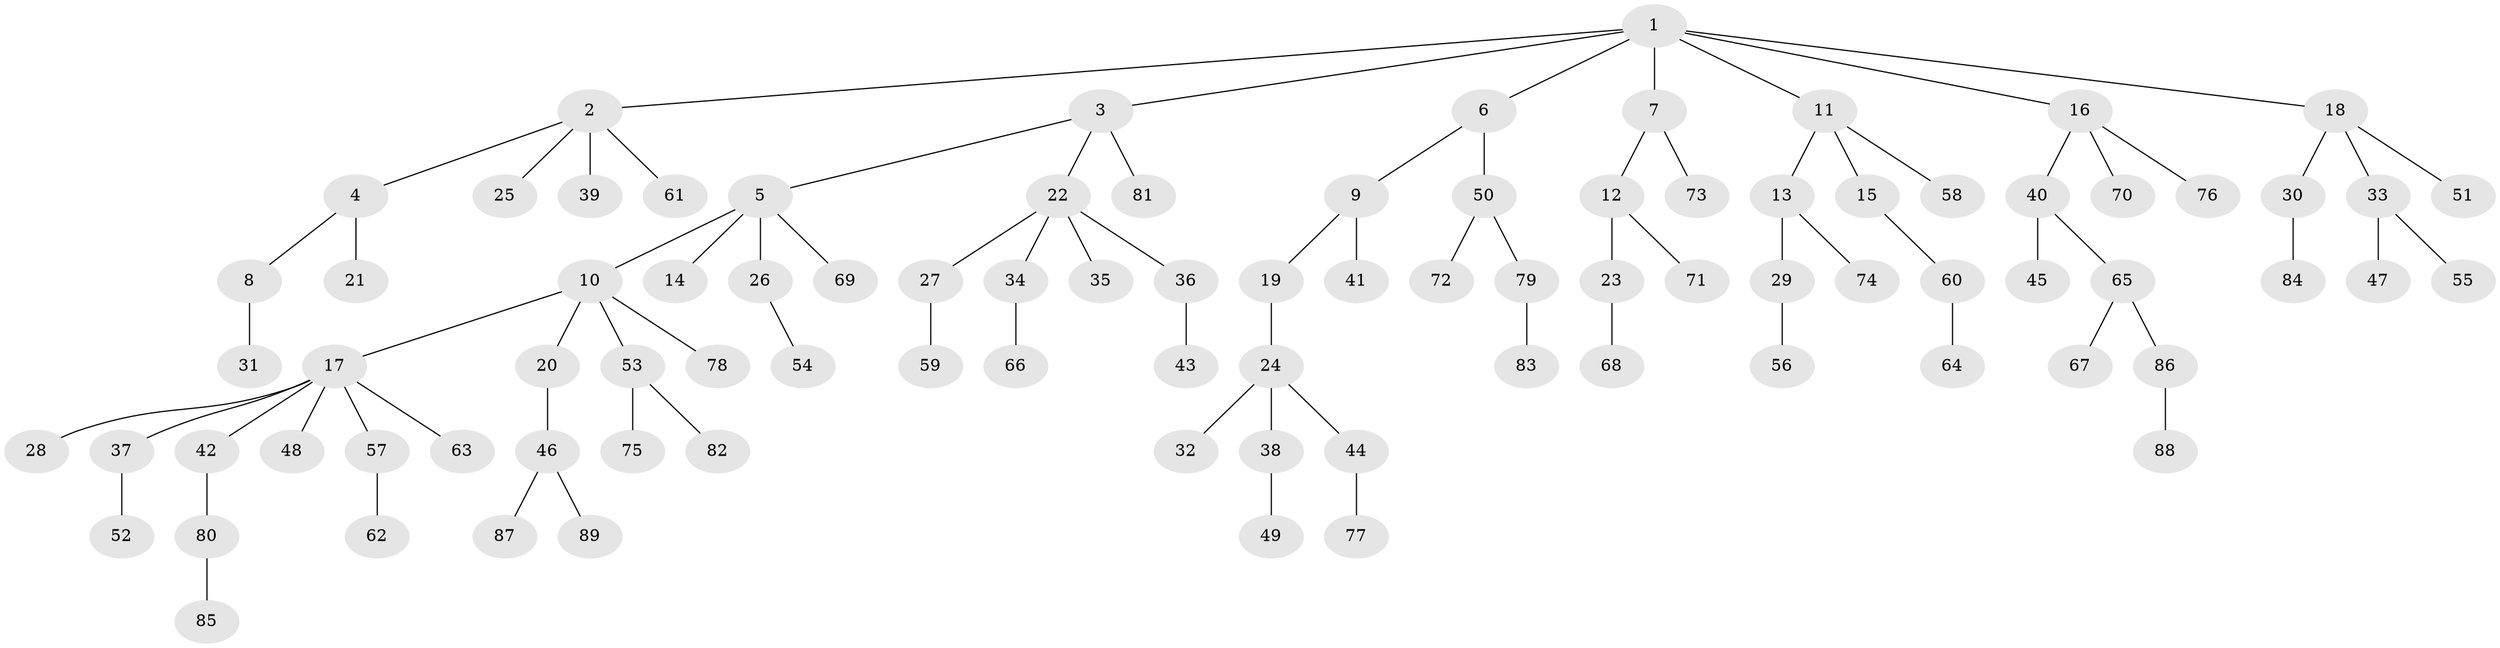 // Generated by graph-tools (version 1.1) at 2025/53/03/09/25 04:53:38]
// undirected, 89 vertices, 88 edges
graph export_dot {
graph [start="1"]
  node [color=gray90,style=filled];
  1;
  2;
  3;
  4;
  5;
  6;
  7;
  8;
  9;
  10;
  11;
  12;
  13;
  14;
  15;
  16;
  17;
  18;
  19;
  20;
  21;
  22;
  23;
  24;
  25;
  26;
  27;
  28;
  29;
  30;
  31;
  32;
  33;
  34;
  35;
  36;
  37;
  38;
  39;
  40;
  41;
  42;
  43;
  44;
  45;
  46;
  47;
  48;
  49;
  50;
  51;
  52;
  53;
  54;
  55;
  56;
  57;
  58;
  59;
  60;
  61;
  62;
  63;
  64;
  65;
  66;
  67;
  68;
  69;
  70;
  71;
  72;
  73;
  74;
  75;
  76;
  77;
  78;
  79;
  80;
  81;
  82;
  83;
  84;
  85;
  86;
  87;
  88;
  89;
  1 -- 2;
  1 -- 3;
  1 -- 6;
  1 -- 7;
  1 -- 11;
  1 -- 16;
  1 -- 18;
  2 -- 4;
  2 -- 25;
  2 -- 39;
  2 -- 61;
  3 -- 5;
  3 -- 22;
  3 -- 81;
  4 -- 8;
  4 -- 21;
  5 -- 10;
  5 -- 14;
  5 -- 26;
  5 -- 69;
  6 -- 9;
  6 -- 50;
  7 -- 12;
  7 -- 73;
  8 -- 31;
  9 -- 19;
  9 -- 41;
  10 -- 17;
  10 -- 20;
  10 -- 53;
  10 -- 78;
  11 -- 13;
  11 -- 15;
  11 -- 58;
  12 -- 23;
  12 -- 71;
  13 -- 29;
  13 -- 74;
  15 -- 60;
  16 -- 40;
  16 -- 70;
  16 -- 76;
  17 -- 28;
  17 -- 37;
  17 -- 42;
  17 -- 48;
  17 -- 57;
  17 -- 63;
  18 -- 30;
  18 -- 33;
  18 -- 51;
  19 -- 24;
  20 -- 46;
  22 -- 27;
  22 -- 34;
  22 -- 35;
  22 -- 36;
  23 -- 68;
  24 -- 32;
  24 -- 38;
  24 -- 44;
  26 -- 54;
  27 -- 59;
  29 -- 56;
  30 -- 84;
  33 -- 47;
  33 -- 55;
  34 -- 66;
  36 -- 43;
  37 -- 52;
  38 -- 49;
  40 -- 45;
  40 -- 65;
  42 -- 80;
  44 -- 77;
  46 -- 87;
  46 -- 89;
  50 -- 72;
  50 -- 79;
  53 -- 75;
  53 -- 82;
  57 -- 62;
  60 -- 64;
  65 -- 67;
  65 -- 86;
  79 -- 83;
  80 -- 85;
  86 -- 88;
}
